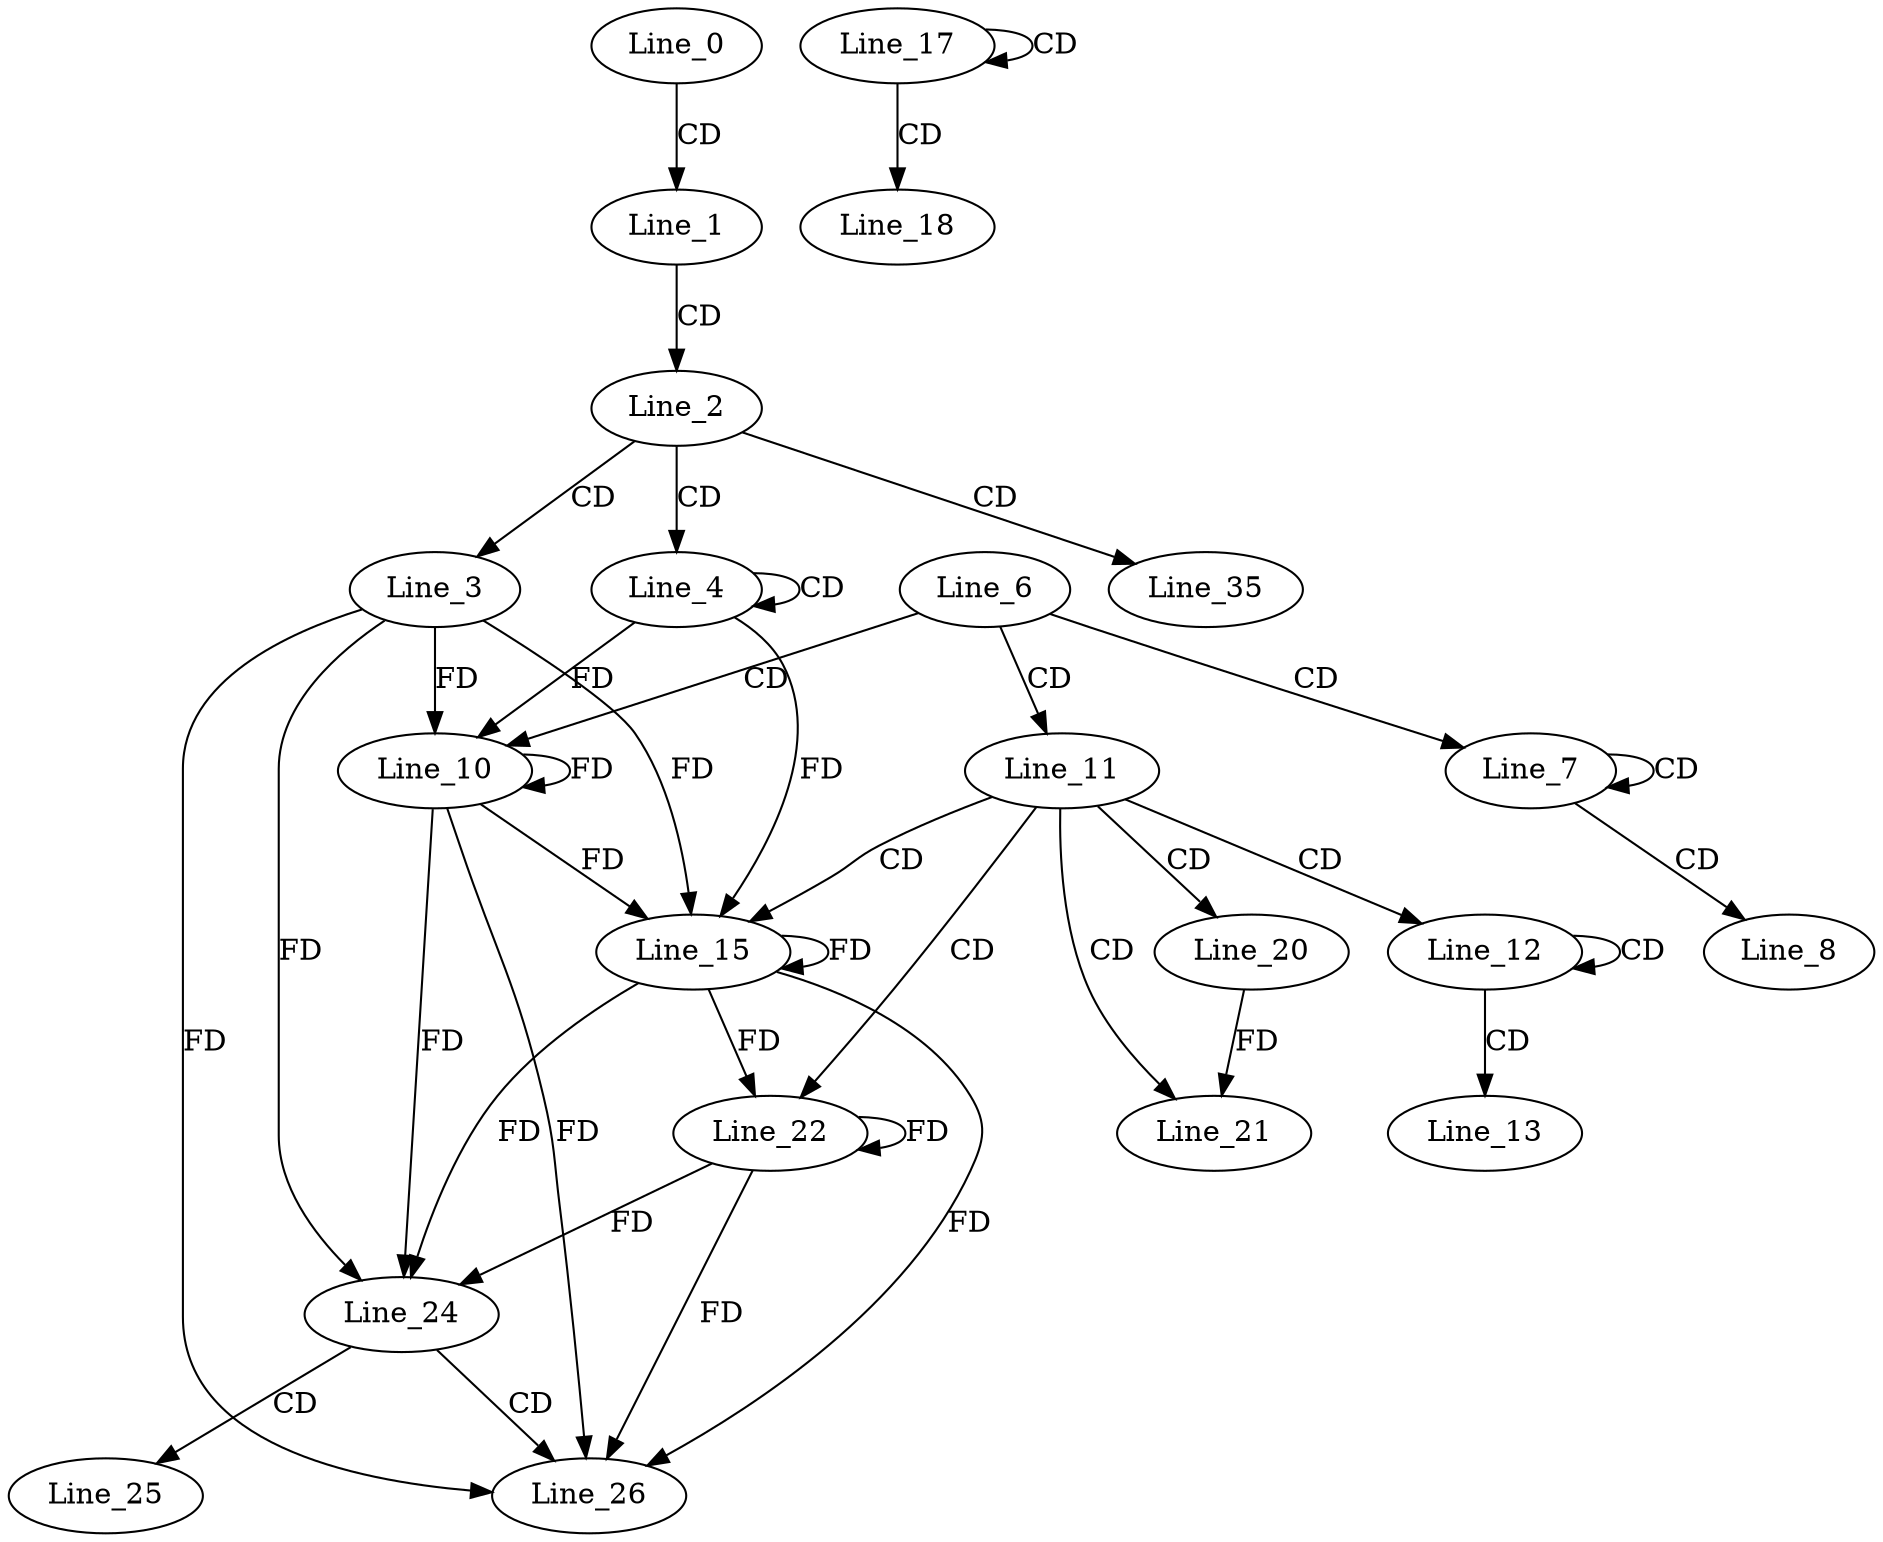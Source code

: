 digraph G {
  Line_0;
  Line_1;
  Line_2;
  Line_3;
  Line_4;
  Line_4;
  Line_6;
  Line_7;
  Line_7;
  Line_8;
  Line_10;
  Line_10;
  Line_11;
  Line_12;
  Line_12;
  Line_13;
  Line_15;
  Line_15;
  Line_17;
  Line_17;
  Line_18;
  Line_20;
  Line_21;
  Line_22;
  Line_22;
  Line_24;
  Line_25;
  Line_26;
  Line_26;
  Line_35;
  Line_0 -> Line_1 [ label="CD" ];
  Line_1 -> Line_2 [ label="CD" ];
  Line_2 -> Line_3 [ label="CD" ];
  Line_2 -> Line_4 [ label="CD" ];
  Line_4 -> Line_4 [ label="CD" ];
  Line_6 -> Line_7 [ label="CD" ];
  Line_7 -> Line_7 [ label="CD" ];
  Line_7 -> Line_8 [ label="CD" ];
  Line_6 -> Line_10 [ label="CD" ];
  Line_3 -> Line_10 [ label="FD" ];
  Line_10 -> Line_10 [ label="FD" ];
  Line_4 -> Line_10 [ label="FD" ];
  Line_6 -> Line_11 [ label="CD" ];
  Line_11 -> Line_12 [ label="CD" ];
  Line_12 -> Line_12 [ label="CD" ];
  Line_12 -> Line_13 [ label="CD" ];
  Line_11 -> Line_15 [ label="CD" ];
  Line_3 -> Line_15 [ label="FD" ];
  Line_10 -> Line_15 [ label="FD" ];
  Line_15 -> Line_15 [ label="FD" ];
  Line_4 -> Line_15 [ label="FD" ];
  Line_17 -> Line_17 [ label="CD" ];
  Line_17 -> Line_18 [ label="CD" ];
  Line_11 -> Line_20 [ label="CD" ];
  Line_11 -> Line_21 [ label="CD" ];
  Line_20 -> Line_21 [ label="FD" ];
  Line_11 -> Line_22 [ label="CD" ];
  Line_15 -> Line_22 [ label="FD" ];
  Line_22 -> Line_22 [ label="FD" ];
  Line_3 -> Line_24 [ label="FD" ];
  Line_10 -> Line_24 [ label="FD" ];
  Line_15 -> Line_24 [ label="FD" ];
  Line_22 -> Line_24 [ label="FD" ];
  Line_24 -> Line_25 [ label="CD" ];
  Line_24 -> Line_26 [ label="CD" ];
  Line_3 -> Line_26 [ label="FD" ];
  Line_10 -> Line_26 [ label="FD" ];
  Line_15 -> Line_26 [ label="FD" ];
  Line_22 -> Line_26 [ label="FD" ];
  Line_2 -> Line_35 [ label="CD" ];
}
